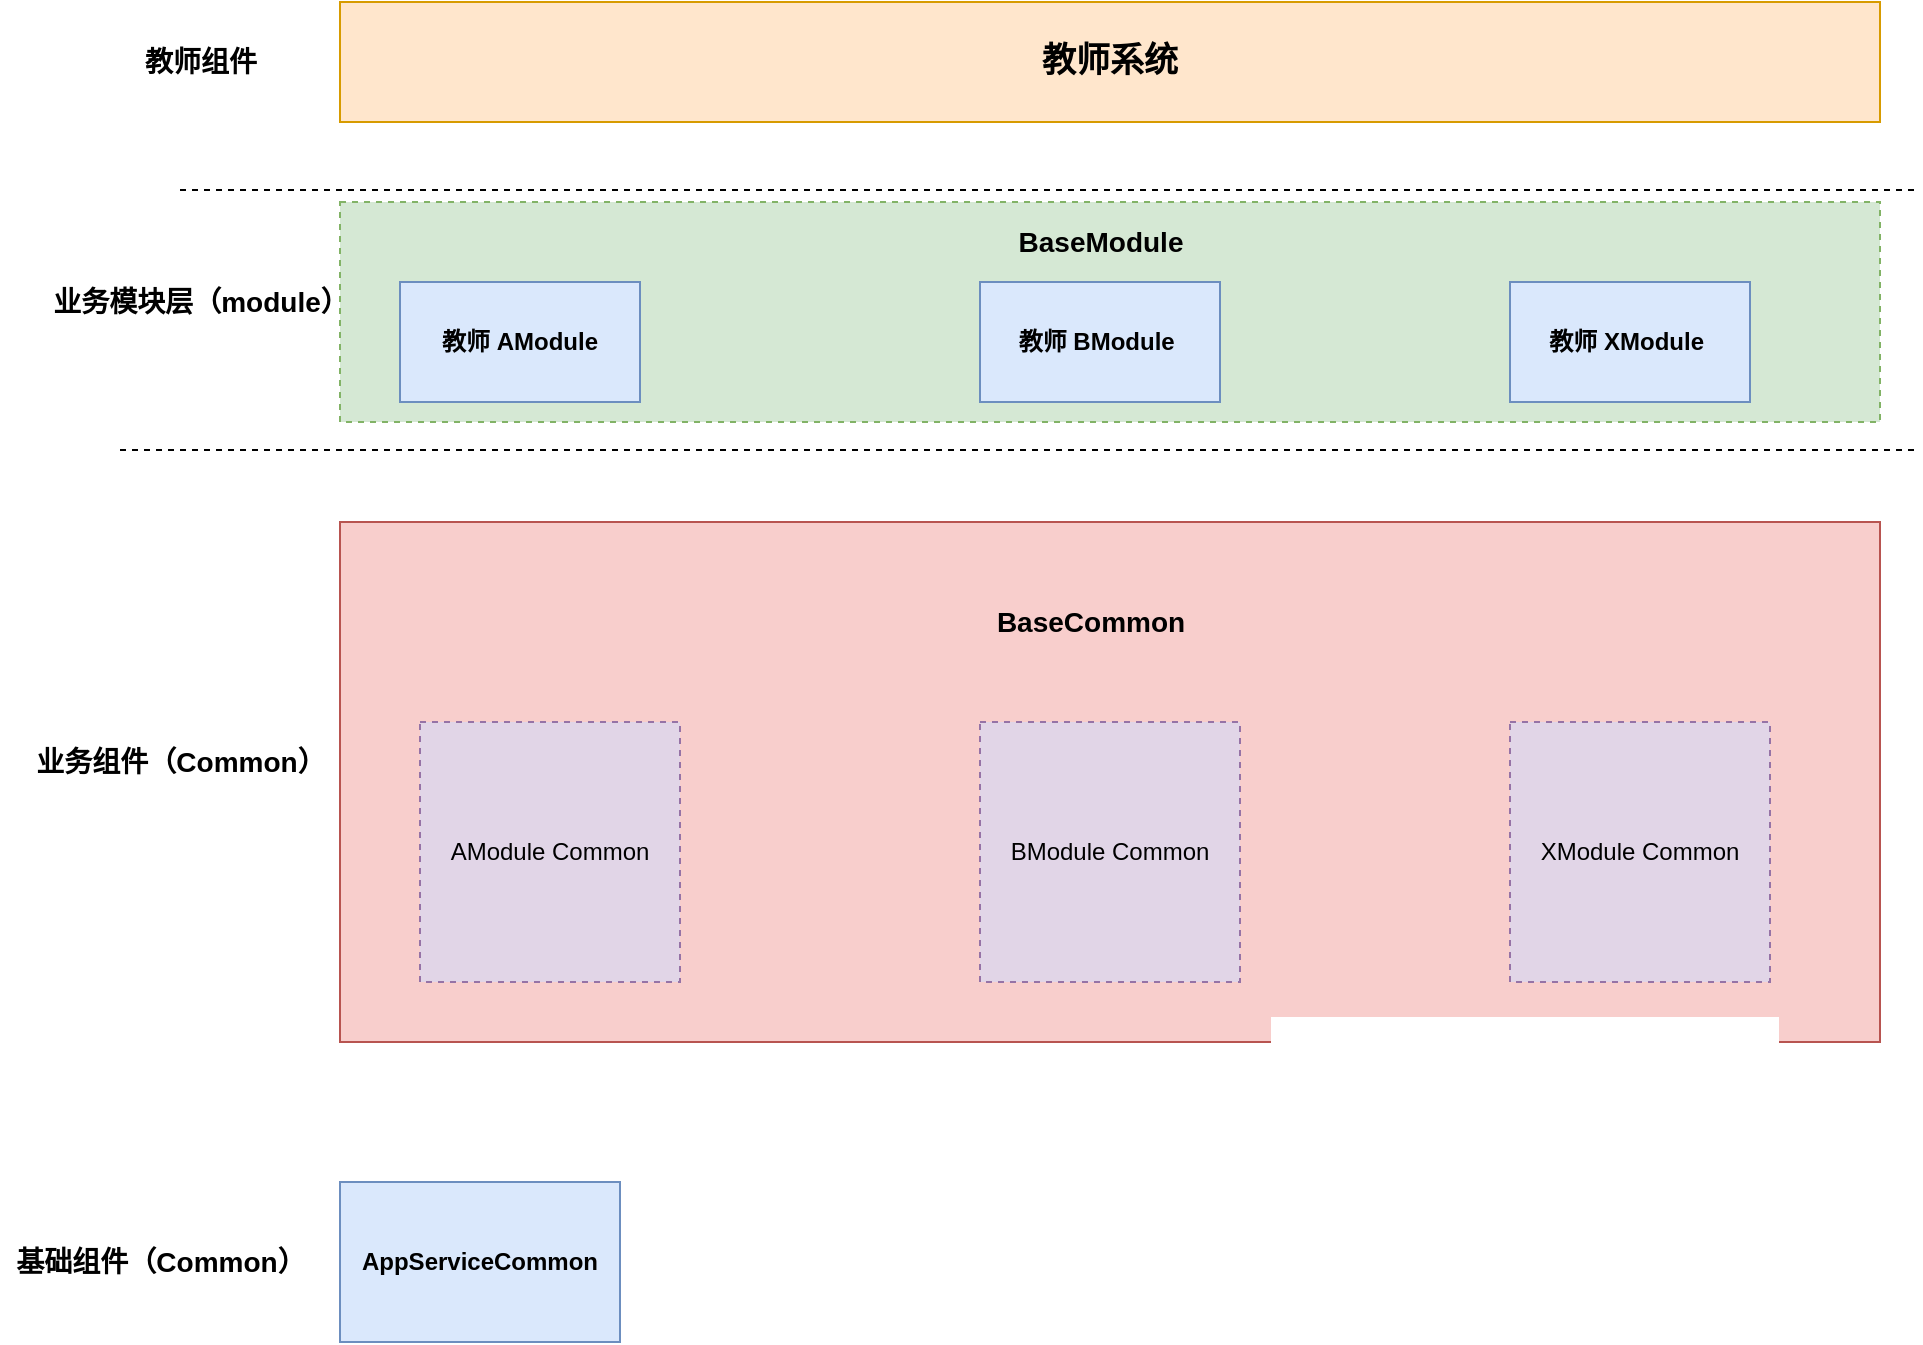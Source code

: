 <mxfile version="13.8.8" type="github">
  <diagram id="ShfnqmNN4cUQ0fv_p8tL" name="Page-1">
    <mxGraphModel dx="2249" dy="762" grid="1" gridSize="10" guides="1" tooltips="1" connect="1" arrows="1" fold="1" page="1" pageScale="1" pageWidth="827" pageHeight="1169" math="0" shadow="0">
      <root>
        <mxCell id="0" />
        <mxCell id="1" parent="0" />
        <mxCell id="9xlFXg57MbIlktrybgkb-21" value="" style="rounded=0;whiteSpace=wrap;html=1;dashed=1;fillColor=#d5e8d4;strokeColor=#82b366;" vertex="1" parent="1">
          <mxGeometry x="30" y="140" width="770" height="110" as="geometry" />
        </mxCell>
        <mxCell id="9xlFXg57MbIlktrybgkb-1" value="&lt;font style=&quot;font-size: 17px&quot;&gt;&lt;b&gt;教师系统&lt;/b&gt;&lt;/font&gt;" style="rounded=0;whiteSpace=wrap;html=1;fillColor=#ffe6cc;strokeColor=#d79b00;" vertex="1" parent="1">
          <mxGeometry x="30" y="40" width="770" height="60" as="geometry" />
        </mxCell>
        <mxCell id="9xlFXg57MbIlktrybgkb-2" value="&lt;b&gt;&lt;font style=&quot;font-size: 14px&quot;&gt;教师组件&lt;/font&gt;&lt;/b&gt;" style="text;html=1;align=center;verticalAlign=middle;resizable=0;points=[];autosize=1;" vertex="1" parent="1">
          <mxGeometry x="-75" y="60" width="70" height="20" as="geometry" />
        </mxCell>
        <mxCell id="9xlFXg57MbIlktrybgkb-4" value="&lt;span style=&quot;font-size: 14px&quot;&gt;&lt;b&gt;业务模块层（module）&lt;/b&gt;&lt;/span&gt;" style="text;html=1;align=center;verticalAlign=middle;resizable=0;points=[];autosize=1;" vertex="1" parent="1">
          <mxGeometry x="-120" y="180" width="160" height="20" as="geometry" />
        </mxCell>
        <mxCell id="9xlFXg57MbIlktrybgkb-5" value="&lt;b&gt;教师 AModule&lt;/b&gt;" style="rounded=0;whiteSpace=wrap;html=1;fillColor=#dae8fc;strokeColor=#6c8ebf;" vertex="1" parent="1">
          <mxGeometry x="60" y="180" width="120" height="60" as="geometry" />
        </mxCell>
        <mxCell id="9xlFXg57MbIlktrybgkb-6" value="&lt;b&gt;教师 BModule&lt;/b&gt;&amp;nbsp;" style="rounded=0;whiteSpace=wrap;html=1;fillColor=#dae8fc;strokeColor=#6c8ebf;fontStyle=1" vertex="1" parent="1">
          <mxGeometry x="350" y="180" width="120" height="60" as="geometry" />
        </mxCell>
        <mxCell id="9xlFXg57MbIlktrybgkb-8" value="&lt;b&gt;教师 XModule&lt;/b&gt;&amp;nbsp;" style="rounded=0;whiteSpace=wrap;html=1;fillColor=#dae8fc;strokeColor=#6c8ebf;fontStyle=1" vertex="1" parent="1">
          <mxGeometry x="615" y="180" width="120" height="60" as="geometry" />
        </mxCell>
        <mxCell id="9xlFXg57MbIlktrybgkb-9" value="" style="line;strokeWidth=1;fillColor=none;align=left;verticalAlign=middle;spacingTop=-1;spacingLeft=3;spacingRight=3;rotatable=0;labelPosition=right;points=[];portConstraint=eastwest;dashed=1;" vertex="1" parent="1">
          <mxGeometry x="-80" y="260" width="900" height="8" as="geometry" />
        </mxCell>
        <mxCell id="9xlFXg57MbIlktrybgkb-10" value="" style="line;strokeWidth=1;fillColor=none;align=left;verticalAlign=middle;spacingTop=-1;spacingLeft=3;spacingRight=3;rotatable=0;labelPosition=right;points=[];portConstraint=eastwest;dashed=1;" vertex="1" parent="1">
          <mxGeometry x="-50" y="130" width="870" height="8" as="geometry" />
        </mxCell>
        <mxCell id="9xlFXg57MbIlktrybgkb-11" value="&lt;span style=&quot;font-size: 14px&quot;&gt;&lt;b&gt;业务组件（Common）&lt;/b&gt;&lt;/span&gt;" style="text;html=1;align=center;verticalAlign=middle;resizable=0;points=[];autosize=1;" vertex="1" parent="1">
          <mxGeometry x="-130" y="410" width="160" height="20" as="geometry" />
        </mxCell>
        <mxCell id="9xlFXg57MbIlktrybgkb-12" value="" style="rounded=0;whiteSpace=wrap;html=1;fillColor=#f8cecc;strokeColor=#b85450;" vertex="1" parent="1">
          <mxGeometry x="30" y="300" width="770" height="260" as="geometry" />
        </mxCell>
        <mxCell id="9xlFXg57MbIlktrybgkb-13" value="AModule Common" style="whiteSpace=wrap;html=1;aspect=fixed;dashed=1;fillColor=#e1d5e7;strokeColor=#9673a6;align=center;" vertex="1" parent="1">
          <mxGeometry x="70" y="400" width="130" height="130" as="geometry" />
        </mxCell>
        <mxCell id="9xlFXg57MbIlktrybgkb-14" value="BModule Common" style="whiteSpace=wrap;html=1;aspect=fixed;dashed=1;fillColor=#e1d5e7;strokeColor=#9673a6;align=center;" vertex="1" parent="1">
          <mxGeometry x="350" y="400" width="130" height="130" as="geometry" />
        </mxCell>
        <mxCell id="9xlFXg57MbIlktrybgkb-15" value="XModule Common" style="whiteSpace=wrap;html=1;aspect=fixed;dashed=1;fillColor=#e1d5e7;strokeColor=#9673a6;align=center;" vertex="1" parent="1">
          <mxGeometry x="615" y="400" width="130" height="130" as="geometry" />
        </mxCell>
        <mxCell id="9xlFXg57MbIlktrybgkb-16" value="&lt;span style=&quot;font-size: 14px&quot;&gt;&lt;b&gt;BaseCommon&lt;/b&gt;&lt;/span&gt;" style="text;html=1;align=center;verticalAlign=middle;resizable=0;points=[];autosize=1;" vertex="1" parent="1">
          <mxGeometry x="350" y="340" width="110" height="20" as="geometry" />
        </mxCell>
        <mxCell id="9xlFXg57MbIlktrybgkb-17" value="&lt;span style=&quot;font-size: 14px&quot;&gt;&lt;b&gt;基础组件（Common）&lt;/b&gt;&lt;/span&gt;" style="text;html=1;align=center;verticalAlign=middle;resizable=0;points=[];autosize=1;" vertex="1" parent="1">
          <mxGeometry x="-140" y="660" width="160" height="20" as="geometry" />
        </mxCell>
        <mxCell id="9xlFXg57MbIlktrybgkb-18" value="&lt;b&gt;AppServiceCommon&lt;/b&gt;" style="rounded=0;whiteSpace=wrap;html=1;fillColor=#dae8fc;strokeColor=#6c8ebf;" vertex="1" parent="1">
          <mxGeometry x="30" y="630" width="140" height="80" as="geometry" />
        </mxCell>
        <mxCell id="9xlFXg57MbIlktrybgkb-23" value="&lt;span style=&quot;font-size: 14px&quot;&gt;&lt;b&gt;BaseModule&lt;/b&gt;&lt;/span&gt;" style="text;html=1;align=center;verticalAlign=middle;resizable=0;points=[];autosize=1;" vertex="1" parent="1">
          <mxGeometry x="360" y="150" width="100" height="20" as="geometry" />
        </mxCell>
      </root>
    </mxGraphModel>
  </diagram>
</mxfile>
